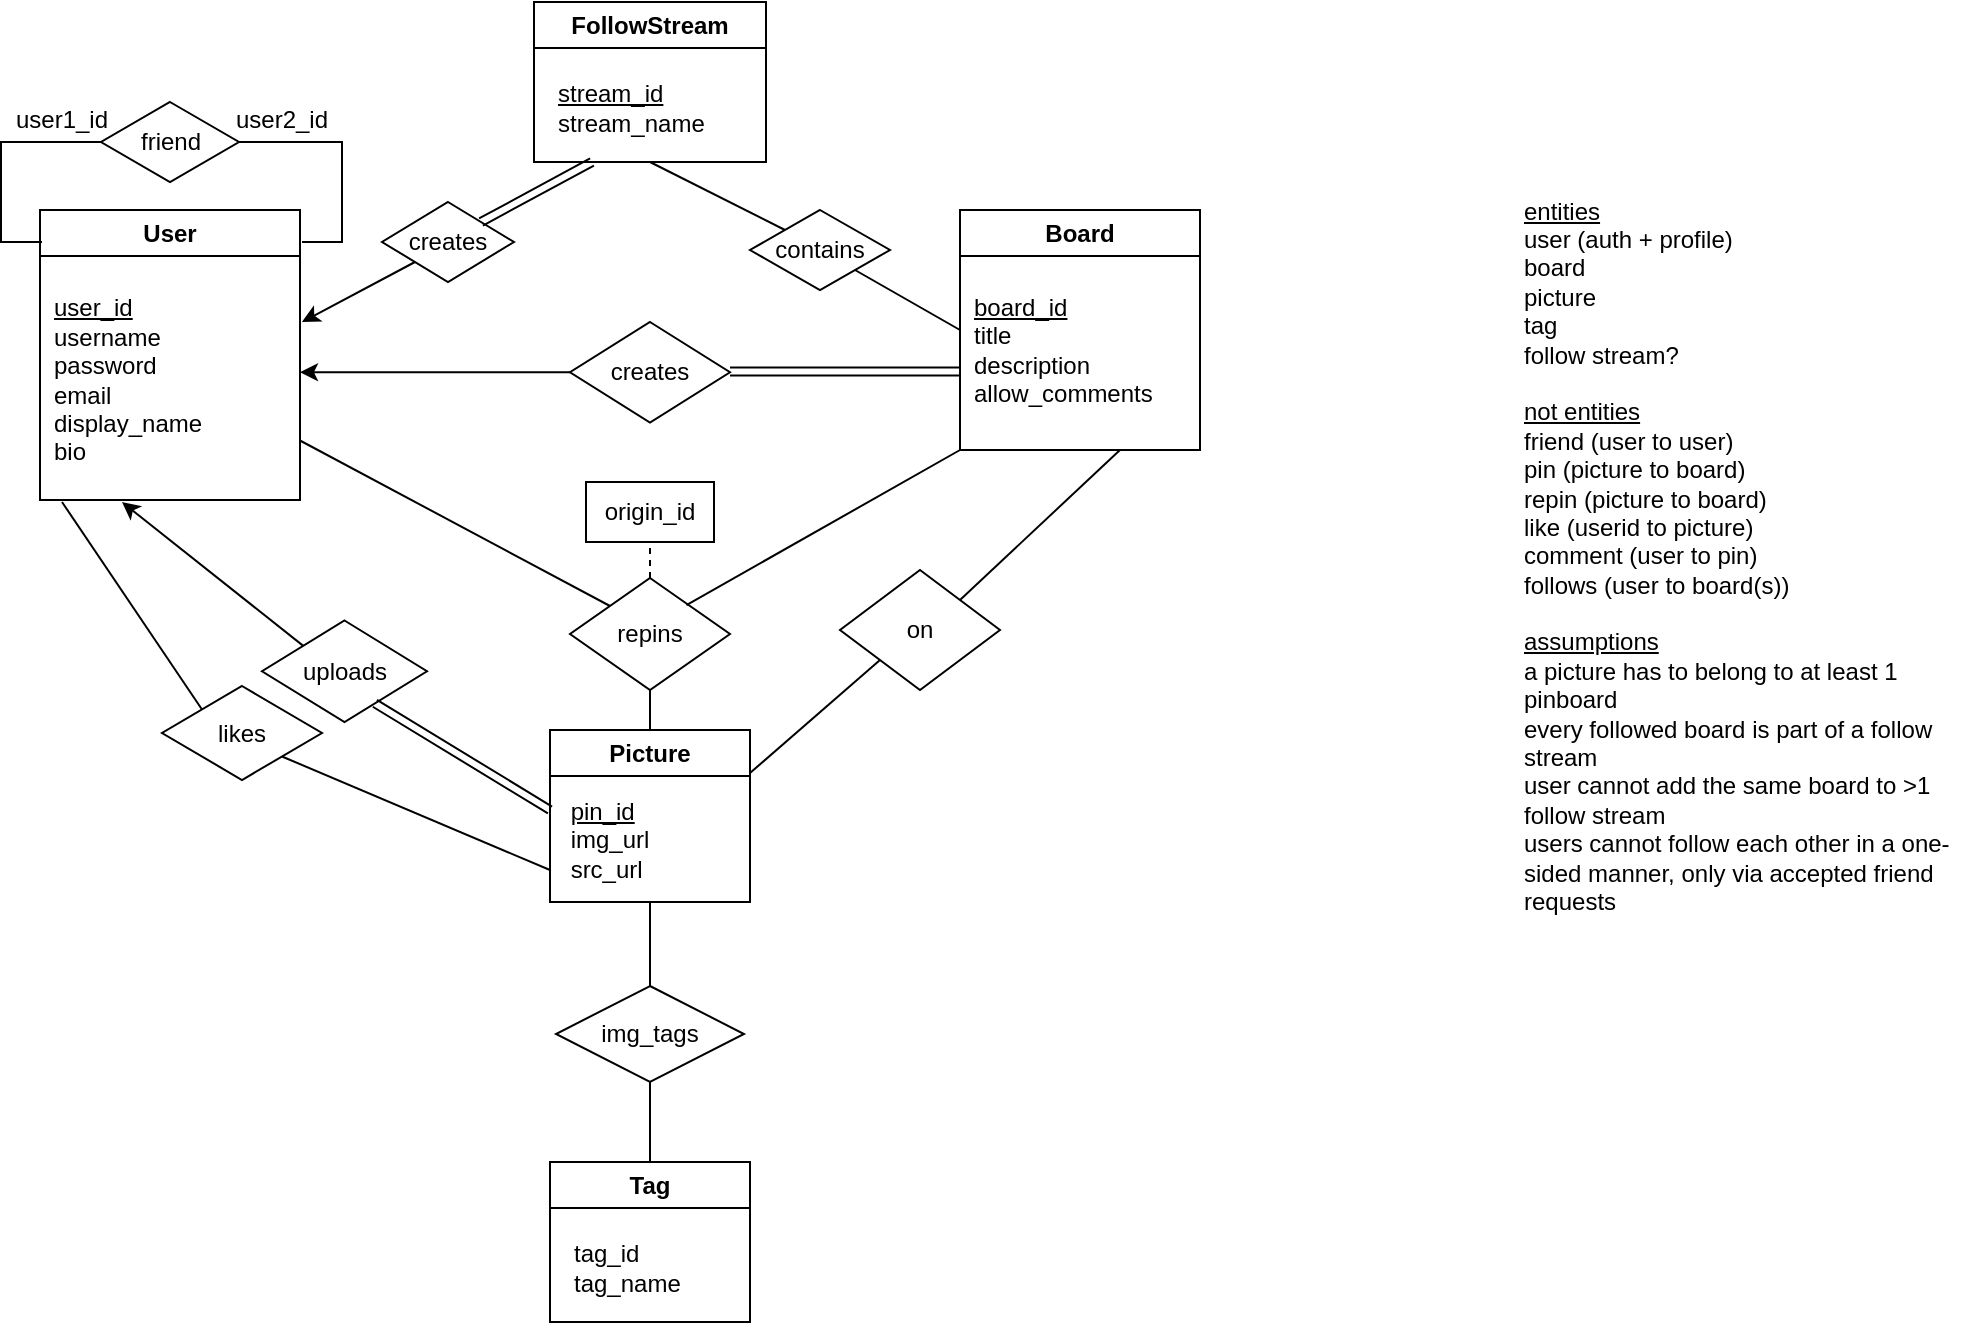 <mxfile version="26.2.14">
  <diagram name="Page-1" id="3-LG9dwTlO3D_g1bA_s6">
    <mxGraphModel dx="1185" dy="597" grid="1" gridSize="10" guides="1" tooltips="1" connect="1" arrows="1" fold="1" page="1" pageScale="1" pageWidth="850" pageHeight="1100" math="0" shadow="0">
      <root>
        <mxCell id="0" />
        <mxCell id="1" parent="0" />
        <mxCell id="E8KqtD-wp9KNVoSO8RtE-1" value="User" style="swimlane;whiteSpace=wrap;html=1;" vertex="1" parent="1">
          <mxGeometry x="139" y="194" width="130" height="145" as="geometry" />
        </mxCell>
        <mxCell id="E8KqtD-wp9KNVoSO8RtE-3" value="&lt;u&gt;user_id&lt;/u&gt;&lt;div&gt;username&lt;/div&gt;&lt;div&gt;password&lt;/div&gt;&lt;div&gt;&lt;span style=&quot;background-color: transparent; color: light-dark(rgb(0, 0, 0), rgb(255, 255, 255));&quot;&gt;email&lt;/span&gt;&lt;/div&gt;&lt;div&gt;&lt;span style=&quot;background-color: transparent; color: light-dark(rgb(0, 0, 0), rgb(255, 255, 255));&quot;&gt;display_name&lt;/span&gt;&lt;/div&gt;&lt;div&gt;&lt;span style=&quot;background-color: transparent; color: light-dark(rgb(0, 0, 0), rgb(255, 255, 255));&quot;&gt;bio&lt;/span&gt;&lt;/div&gt;" style="text;html=1;align=left;verticalAlign=middle;resizable=0;points=[];autosize=1;strokeColor=none;fillColor=none;" vertex="1" parent="E8KqtD-wp9KNVoSO8RtE-1">
          <mxGeometry x="5" y="35" width="100" height="100" as="geometry" />
        </mxCell>
        <mxCell id="E8KqtD-wp9KNVoSO8RtE-4" value="Board" style="swimlane;whiteSpace=wrap;html=1;" vertex="1" parent="1">
          <mxGeometry x="599" y="194" width="120" height="120" as="geometry" />
        </mxCell>
        <mxCell id="E8KqtD-wp9KNVoSO8RtE-5" value="&lt;u&gt;board_id&lt;/u&gt;&lt;div&gt;title&lt;/div&gt;&lt;div&gt;description&lt;/div&gt;&lt;div&gt;allow_comments&lt;/div&gt;" style="text;html=1;align=left;verticalAlign=middle;resizable=0;points=[];autosize=1;strokeColor=none;fillColor=none;" vertex="1" parent="E8KqtD-wp9KNVoSO8RtE-4">
          <mxGeometry x="5" y="35" width="110" height="70" as="geometry" />
        </mxCell>
        <mxCell id="E8KqtD-wp9KNVoSO8RtE-8" value="&lt;div&gt;&lt;u&gt;entities&lt;/u&gt;&lt;/div&gt;user (auth + profile)&lt;div&gt;board&lt;/div&gt;&lt;div&gt;picture&lt;/div&gt;&lt;div&gt;tag&lt;/div&gt;&lt;div&gt;&lt;span style=&quot;background-color: transparent; color: light-dark(rgb(0, 0, 0), rgb(255, 255, 255));&quot;&gt;follow stream?&lt;/span&gt;&lt;/div&gt;&lt;div&gt;&lt;br&gt;&lt;/div&gt;&lt;div&gt;&lt;u&gt;not entities&lt;/u&gt;&lt;/div&gt;&lt;div&gt;friend (user to user)&lt;/div&gt;&lt;div&gt;pin (picture to board)&lt;/div&gt;&lt;div&gt;repin (picture to board)&lt;/div&gt;&lt;div&gt;&lt;div style=&quot;--tw-scale-x: 1; --tw-scale-y: 1; --tw-pan-x: ; --tw-pan-y: ; --tw-pinch-zoom: ; --tw-scroll-snap-strictness: proximity; --tw-gradient-from-position: ; --tw-gradient-via-position: ; --tw-gradient-to-position: ; --tw-ordinal: ; --tw-slashed-zero: ; --tw-numeric-figure: ; --tw-numeric-spacing: ; --tw-numeric-fraction: ; --tw-ring-inset: ; --tw-ring-offset-width: 0px; --tw-ring-offset-color: light-dark(#fff, #000000); --tw-ring-color: rgb(59 130 246 / .5); --tw-ring-offset-shadow: 0 0 #0000; --tw-ring-shadow: 0 0 #0000; --tw-shadow: 0 0 #0000; --tw-shadow-colored: 0 0 #0000; --tw-blur: ; --tw-brightness: ; --tw-contrast: ; --tw-grayscale: ; --tw-hue-rotate: ; --tw-invert: ; --tw-saturate: ; --tw-sepia: ; --tw-drop-shadow: ; --tw-backdrop-blur: ; --tw-backdrop-brightness: ; --tw-backdrop-contrast: ; --tw-backdrop-grayscale: ; --tw-backdrop-hue-rotate: ; --tw-backdrop-invert: ; --tw-backdrop-opacity: ; --tw-backdrop-saturate: ; --tw-backdrop-sepia: ;&quot;&gt;like (userid to picture)&lt;/div&gt;&lt;/div&gt;&lt;div style=&quot;--tw-scale-x: 1; --tw-scale-y: 1; --tw-pan-x: ; --tw-pan-y: ; --tw-pinch-zoom: ; --tw-scroll-snap-strictness: proximity; --tw-gradient-from-position: ; --tw-gradient-via-position: ; --tw-gradient-to-position: ; --tw-ordinal: ; --tw-slashed-zero: ; --tw-numeric-figure: ; --tw-numeric-spacing: ; --tw-numeric-fraction: ; --tw-ring-inset: ; --tw-ring-offset-width: 0px; --tw-ring-offset-color: light-dark(#fff, #000000); --tw-ring-color: rgb(59 130 246 / .5); --tw-ring-offset-shadow: 0 0 #0000; --tw-ring-shadow: 0 0 #0000; --tw-shadow: 0 0 #0000; --tw-shadow-colored: 0 0 #0000; --tw-blur: ; --tw-brightness: ; --tw-contrast: ; --tw-grayscale: ; --tw-hue-rotate: ; --tw-invert: ; --tw-saturate: ; --tw-sepia: ; --tw-drop-shadow: ; --tw-backdrop-blur: ; --tw-backdrop-brightness: ; --tw-backdrop-contrast: ; --tw-backdrop-grayscale: ; --tw-backdrop-hue-rotate: ; --tw-backdrop-invert: ; --tw-backdrop-opacity: ; --tw-backdrop-saturate: ; --tw-backdrop-sepia: ;&quot;&gt;comment (user to pin)&lt;/div&gt;&lt;div style=&quot;--tw-scale-x: 1; --tw-scale-y: 1; --tw-pan-x: ; --tw-pan-y: ; --tw-pinch-zoom: ; --tw-scroll-snap-strictness: proximity; --tw-gradient-from-position: ; --tw-gradient-via-position: ; --tw-gradient-to-position: ; --tw-ordinal: ; --tw-slashed-zero: ; --tw-numeric-figure: ; --tw-numeric-spacing: ; --tw-numeric-fraction: ; --tw-ring-inset: ; --tw-ring-offset-width: 0px; --tw-ring-offset-color: light-dark(#fff, #000000); --tw-ring-color: rgb(59 130 246 / .5); --tw-ring-offset-shadow: 0 0 #0000; --tw-ring-shadow: 0 0 #0000; --tw-shadow: 0 0 #0000; --tw-shadow-colored: 0 0 #0000; --tw-blur: ; --tw-brightness: ; --tw-contrast: ; --tw-grayscale: ; --tw-hue-rotate: ; --tw-invert: ; --tw-saturate: ; --tw-sepia: ; --tw-drop-shadow: ; --tw-backdrop-blur: ; --tw-backdrop-brightness: ; --tw-backdrop-contrast: ; --tw-backdrop-grayscale: ; --tw-backdrop-hue-rotate: ; --tw-backdrop-invert: ; --tw-backdrop-opacity: ; --tw-backdrop-saturate: ; --tw-backdrop-sepia: ;&quot;&gt;follows (user to board(s))&lt;/div&gt;&lt;div&gt;&lt;br&gt;&lt;/div&gt;&lt;div&gt;&lt;u&gt;assumptions&lt;/u&gt;&lt;br&gt;a picture has to belong to at least 1 pinboard&lt;/div&gt;&lt;div&gt;every followed board is part of a follow stream&lt;/div&gt;&lt;div&gt;user cannot add the same board to &amp;gt;1 follow stream&lt;/div&gt;&lt;div&gt;users cannot follow each other in a one-sided manner, only via accepted friend requests&lt;/div&gt;" style="text;html=1;align=left;verticalAlign=middle;whiteSpace=wrap;rounded=0;" vertex="1" parent="1">
          <mxGeometry x="879" y="152" width="230" height="430" as="geometry" />
        </mxCell>
        <mxCell id="E8KqtD-wp9KNVoSO8RtE-9" value="Picture" style="swimlane;whiteSpace=wrap;html=1;" vertex="1" parent="1">
          <mxGeometry x="394" y="454" width="100" height="86" as="geometry" />
        </mxCell>
        <mxCell id="E8KqtD-wp9KNVoSO8RtE-10" value="&lt;div style=&quot;text-align: left;&quot;&gt;&lt;u&gt;pin_id&lt;/u&gt;&lt;/div&gt;&lt;div style=&quot;text-align: left;&quot;&gt;img_url&lt;/div&gt;&lt;div style=&quot;text-align: left;&quot;&gt;src_url&lt;/div&gt;" style="text;html=1;align=center;verticalAlign=middle;whiteSpace=wrap;rounded=0;" vertex="1" parent="E8KqtD-wp9KNVoSO8RtE-9">
          <mxGeometry y="25" width="60" height="60" as="geometry" />
        </mxCell>
        <mxCell id="E8KqtD-wp9KNVoSO8RtE-11" value="Tag" style="swimlane;whiteSpace=wrap;html=1;" vertex="1" parent="1">
          <mxGeometry x="394" y="670" width="100" height="80" as="geometry" />
        </mxCell>
        <mxCell id="E8KqtD-wp9KNVoSO8RtE-12" value="tag_id&lt;div&gt;tag_name&lt;/div&gt;" style="text;html=1;align=left;verticalAlign=middle;whiteSpace=wrap;rounded=0;" vertex="1" parent="E8KqtD-wp9KNVoSO8RtE-11">
          <mxGeometry x="10" y="38" width="60" height="30" as="geometry" />
        </mxCell>
        <mxCell id="E8KqtD-wp9KNVoSO8RtE-17" value="" style="edgeStyle=orthogonalEdgeStyle;rounded=0;orthogonalLoop=1;jettySize=auto;html=1;entryX=1;entryY=0.5;entryDx=0;entryDy=0;" edge="1" parent="1" source="E8KqtD-wp9KNVoSO8RtE-15">
          <mxGeometry relative="1" as="geometry">
            <mxPoint x="269" y="275.12" as="targetPoint" />
          </mxGeometry>
        </mxCell>
        <mxCell id="E8KqtD-wp9KNVoSO8RtE-15" value="creates" style="rhombus;whiteSpace=wrap;html=1;" vertex="1" parent="1">
          <mxGeometry x="404" y="250" width="80" height="50.25" as="geometry" />
        </mxCell>
        <mxCell id="E8KqtD-wp9KNVoSO8RtE-23" value="" style="endArrow=none;html=1;rounded=0;shape=link;" edge="1" parent="1">
          <mxGeometry width="50" height="50" relative="1" as="geometry">
            <mxPoint x="484" y="274.69" as="sourcePoint" />
            <mxPoint x="599" y="274.69" as="targetPoint" />
          </mxGeometry>
        </mxCell>
        <mxCell id="E8KqtD-wp9KNVoSO8RtE-24" value="on" style="rhombus;whiteSpace=wrap;html=1;" vertex="1" parent="1">
          <mxGeometry x="539" y="374" width="80" height="60" as="geometry" />
        </mxCell>
        <mxCell id="E8KqtD-wp9KNVoSO8RtE-25" value="" style="endArrow=none;html=1;rounded=0;entryX=0;entryY=1;entryDx=0;entryDy=0;exitX=1;exitY=0.25;exitDx=0;exitDy=0;" edge="1" parent="1" source="E8KqtD-wp9KNVoSO8RtE-9" target="E8KqtD-wp9KNVoSO8RtE-24">
          <mxGeometry width="50" height="50" relative="1" as="geometry">
            <mxPoint x="509" y="464" as="sourcePoint" />
            <mxPoint x="559" y="414" as="targetPoint" />
          </mxGeometry>
        </mxCell>
        <mxCell id="E8KqtD-wp9KNVoSO8RtE-26" value="" style="endArrow=none;html=1;rounded=0;exitX=1;exitY=0;exitDx=0;exitDy=0;" edge="1" parent="1" source="E8KqtD-wp9KNVoSO8RtE-24">
          <mxGeometry width="50" height="50" relative="1" as="geometry">
            <mxPoint x="469" y="444" as="sourcePoint" />
            <mxPoint x="679" y="314" as="targetPoint" />
          </mxGeometry>
        </mxCell>
        <mxCell id="E8KqtD-wp9KNVoSO8RtE-27" value="uploads" style="rhombus;whiteSpace=wrap;html=1;" vertex="1" parent="1">
          <mxGeometry x="250" y="399.25" width="82.5" height="50.75" as="geometry" />
        </mxCell>
        <mxCell id="E8KqtD-wp9KNVoSO8RtE-28" value="" style="endArrow=none;html=1;rounded=0;entryX=0.684;entryY=0.816;entryDx=0;entryDy=0;entryPerimeter=0;shape=link;exitX=0;exitY=0.25;exitDx=0;exitDy=0;" edge="1" parent="1" source="E8KqtD-wp9KNVoSO8RtE-10" target="E8KqtD-wp9KNVoSO8RtE-27">
          <mxGeometry width="50" height="50" relative="1" as="geometry">
            <mxPoint x="394" y="454" as="sourcePoint" />
            <mxPoint x="310" y="420" as="targetPoint" />
          </mxGeometry>
        </mxCell>
        <mxCell id="E8KqtD-wp9KNVoSO8RtE-29" value="" style="endArrow=classic;html=1;rounded=0;exitX=0;exitY=0;exitDx=0;exitDy=0;" edge="1" parent="1" source="E8KqtD-wp9KNVoSO8RtE-27">
          <mxGeometry width="50" height="50" relative="1" as="geometry">
            <mxPoint x="487.5" y="435.25" as="sourcePoint" />
            <mxPoint x="180" y="340" as="targetPoint" />
          </mxGeometry>
        </mxCell>
        <mxCell id="E8KqtD-wp9KNVoSO8RtE-30" value="friend" style="rhombus;whiteSpace=wrap;html=1;" vertex="1" parent="1">
          <mxGeometry x="169.5" y="140" width="69" height="40" as="geometry" />
        </mxCell>
        <mxCell id="E8KqtD-wp9KNVoSO8RtE-32" value="" style="endArrow=none;html=1;rounded=0;" edge="1" parent="1">
          <mxGeometry width="50" height="50" relative="1" as="geometry">
            <mxPoint x="238.5" y="160" as="sourcePoint" />
            <mxPoint x="270" y="210" as="targetPoint" />
            <Array as="points">
              <mxPoint x="290" y="160" />
              <mxPoint x="290" y="210" />
            </Array>
          </mxGeometry>
        </mxCell>
        <mxCell id="E8KqtD-wp9KNVoSO8RtE-33" value="" style="endArrow=none;html=1;rounded=0;" edge="1" parent="1">
          <mxGeometry width="50" height="50" relative="1" as="geometry">
            <mxPoint x="169.5" y="160" as="sourcePoint" />
            <mxPoint x="140" y="210" as="targetPoint" />
            <Array as="points">
              <mxPoint x="119.5" y="160" />
              <mxPoint x="119.5" y="210" />
            </Array>
          </mxGeometry>
        </mxCell>
        <mxCell id="E8KqtD-wp9KNVoSO8RtE-34" value="img_tags" style="rhombus;whiteSpace=wrap;html=1;" vertex="1" parent="1">
          <mxGeometry x="397" y="582" width="94" height="48" as="geometry" />
        </mxCell>
        <mxCell id="E8KqtD-wp9KNVoSO8RtE-35" value="" style="endArrow=none;html=1;rounded=0;entryX=0.5;entryY=1;entryDx=0;entryDy=0;" edge="1" parent="1" source="E8KqtD-wp9KNVoSO8RtE-34" target="E8KqtD-wp9KNVoSO8RtE-9">
          <mxGeometry width="50" height="50" relative="1" as="geometry">
            <mxPoint x="444" y="580" as="sourcePoint" />
            <mxPoint x="620" y="500" as="targetPoint" />
          </mxGeometry>
        </mxCell>
        <mxCell id="E8KqtD-wp9KNVoSO8RtE-36" value="" style="endArrow=none;html=1;rounded=0;exitX=0.5;exitY=1;exitDx=0;exitDy=0;entryX=0.5;entryY=0;entryDx=0;entryDy=0;" edge="1" parent="1" source="E8KqtD-wp9KNVoSO8RtE-34" target="E8KqtD-wp9KNVoSO8RtE-11">
          <mxGeometry width="50" height="50" relative="1" as="geometry">
            <mxPoint x="570" y="550" as="sourcePoint" />
            <mxPoint x="620" y="500" as="targetPoint" />
          </mxGeometry>
        </mxCell>
        <mxCell id="E8KqtD-wp9KNVoSO8RtE-41" value="repins" style="rhombus;whiteSpace=wrap;html=1;" vertex="1" parent="1">
          <mxGeometry x="404" y="378" width="80" height="56" as="geometry" />
        </mxCell>
        <mxCell id="E8KqtD-wp9KNVoSO8RtE-43" value="" style="endArrow=none;html=1;rounded=0;entryX=0;entryY=1;entryDx=0;entryDy=0;" edge="1" parent="1" target="E8KqtD-wp9KNVoSO8RtE-4">
          <mxGeometry width="50" height="50" relative="1" as="geometry">
            <mxPoint x="462.226" y="391.542" as="sourcePoint" />
            <mxPoint x="619" y="432" as="targetPoint" />
          </mxGeometry>
        </mxCell>
        <mxCell id="E8KqtD-wp9KNVoSO8RtE-44" value="" style="endArrow=none;html=1;rounded=0;entryX=1;entryY=1;entryDx=0;entryDy=0;exitX=0;exitY=0;exitDx=0;exitDy=0;" edge="1" parent="1" source="E8KqtD-wp9KNVoSO8RtE-41">
          <mxGeometry width="50" height="50" relative="1" as="geometry">
            <mxPoint x="365" y="399.25" as="sourcePoint" />
            <mxPoint x="269" y="309.25" as="targetPoint" />
          </mxGeometry>
        </mxCell>
        <mxCell id="E8KqtD-wp9KNVoSO8RtE-49" value="FollowStream" style="swimlane;whiteSpace=wrap;html=1;" vertex="1" parent="1">
          <mxGeometry x="386" y="90" width="116" height="80" as="geometry" />
        </mxCell>
        <mxCell id="E8KqtD-wp9KNVoSO8RtE-50" value="&lt;u&gt;stream_id&lt;/u&gt;&lt;div&gt;stream_name&lt;/div&gt;" style="text;html=1;align=left;verticalAlign=middle;resizable=0;points=[];autosize=1;strokeColor=none;fillColor=none;" vertex="1" parent="E8KqtD-wp9KNVoSO8RtE-49">
          <mxGeometry x="10" y="33" width="100" height="40" as="geometry" />
        </mxCell>
        <mxCell id="E8KqtD-wp9KNVoSO8RtE-51" value="creates" style="rhombus;whiteSpace=wrap;html=1;" vertex="1" parent="1">
          <mxGeometry x="310" y="190" width="66" height="40" as="geometry" />
        </mxCell>
        <mxCell id="E8KqtD-wp9KNVoSO8RtE-52" value="contains" style="rhombus;whiteSpace=wrap;html=1;" vertex="1" parent="1">
          <mxGeometry x="494" y="194" width="70" height="40" as="geometry" />
        </mxCell>
        <mxCell id="E8KqtD-wp9KNVoSO8RtE-53" value="" style="endArrow=none;html=1;rounded=0;exitX=0;exitY=0;exitDx=0;exitDy=0;entryX=0.5;entryY=1;entryDx=0;entryDy=0;" edge="1" parent="1" source="E8KqtD-wp9KNVoSO8RtE-52" target="E8KqtD-wp9KNVoSO8RtE-49">
          <mxGeometry width="50" height="50" relative="1" as="geometry">
            <mxPoint x="550" y="230" as="sourcePoint" />
            <mxPoint x="600" y="180" as="targetPoint" />
          </mxGeometry>
        </mxCell>
        <mxCell id="E8KqtD-wp9KNVoSO8RtE-54" value="" style="endArrow=none;html=1;rounded=0;exitX=1;exitY=1;exitDx=0;exitDy=0;entryX=0;entryY=0.5;entryDx=0;entryDy=0;" edge="1" parent="1" source="E8KqtD-wp9KNVoSO8RtE-52" target="E8KqtD-wp9KNVoSO8RtE-4">
          <mxGeometry width="50" height="50" relative="1" as="geometry">
            <mxPoint x="550" y="230" as="sourcePoint" />
            <mxPoint x="600" y="230" as="targetPoint" />
          </mxGeometry>
        </mxCell>
        <mxCell id="E8KqtD-wp9KNVoSO8RtE-55" value="" style="endArrow=none;html=1;rounded=0;exitX=1;exitY=0;exitDx=0;exitDy=0;entryX=0.25;entryY=1;entryDx=0;entryDy=0;shape=link;" edge="1" parent="1" source="E8KqtD-wp9KNVoSO8RtE-51" target="E8KqtD-wp9KNVoSO8RtE-49">
          <mxGeometry width="50" height="50" relative="1" as="geometry">
            <mxPoint x="410" y="244" as="sourcePoint" />
            <mxPoint x="460" y="194" as="targetPoint" />
          </mxGeometry>
        </mxCell>
        <mxCell id="E8KqtD-wp9KNVoSO8RtE-56" value="" style="endArrow=classic;html=1;rounded=0;exitX=0;exitY=1;exitDx=0;exitDy=0;" edge="1" parent="1" source="E8KqtD-wp9KNVoSO8RtE-51">
          <mxGeometry width="50" height="50" relative="1" as="geometry">
            <mxPoint x="550" y="230" as="sourcePoint" />
            <mxPoint x="270" y="250" as="targetPoint" />
          </mxGeometry>
        </mxCell>
        <mxCell id="E8KqtD-wp9KNVoSO8RtE-61" value="user1_id" style="text;html=1;align=center;verticalAlign=middle;whiteSpace=wrap;rounded=0;" vertex="1" parent="1">
          <mxGeometry x="120" y="134" width="60" height="30" as="geometry" />
        </mxCell>
        <mxCell id="E8KqtD-wp9KNVoSO8RtE-62" value="user2_id" style="text;html=1;align=center;verticalAlign=middle;whiteSpace=wrap;rounded=0;" vertex="1" parent="1">
          <mxGeometry x="230" y="134" width="60" height="30" as="geometry" />
        </mxCell>
        <mxCell id="E8KqtD-wp9KNVoSO8RtE-66" value="likes" style="rhombus;whiteSpace=wrap;html=1;" vertex="1" parent="1">
          <mxGeometry x="200" y="432" width="80" height="47" as="geometry" />
        </mxCell>
        <mxCell id="E8KqtD-wp9KNVoSO8RtE-67" value="" style="endArrow=none;html=1;rounded=0;exitX=0;exitY=0;exitDx=0;exitDy=0;" edge="1" parent="1" source="E8KqtD-wp9KNVoSO8RtE-66">
          <mxGeometry width="50" height="50" relative="1" as="geometry">
            <mxPoint x="355" y="364" as="sourcePoint" />
            <mxPoint x="150" y="340" as="targetPoint" />
          </mxGeometry>
        </mxCell>
        <mxCell id="E8KqtD-wp9KNVoSO8RtE-68" value="" style="endArrow=none;html=1;rounded=0;entryX=1;entryY=1;entryDx=0;entryDy=0;exitX=0;exitY=0.75;exitDx=0;exitDy=0;" edge="1" parent="1" source="E8KqtD-wp9KNVoSO8RtE-10" target="E8KqtD-wp9KNVoSO8RtE-66">
          <mxGeometry width="50" height="50" relative="1" as="geometry">
            <mxPoint x="441" y="447" as="sourcePoint" />
            <mxPoint x="491" y="397" as="targetPoint" />
          </mxGeometry>
        </mxCell>
        <mxCell id="E8KqtD-wp9KNVoSO8RtE-69" value="" style="endArrow=none;html=1;rounded=0;entryX=0.5;entryY=1;entryDx=0;entryDy=0;exitX=0.5;exitY=0;exitDx=0;exitDy=0;" edge="1" parent="1" source="E8KqtD-wp9KNVoSO8RtE-9" target="E8KqtD-wp9KNVoSO8RtE-41">
          <mxGeometry width="50" height="50" relative="1" as="geometry">
            <mxPoint x="550" y="380" as="sourcePoint" />
            <mxPoint x="600" y="330" as="targetPoint" />
          </mxGeometry>
        </mxCell>
        <mxCell id="E8KqtD-wp9KNVoSO8RtE-71" value="origin_id" style="rounded=0;whiteSpace=wrap;html=1;" vertex="1" parent="1">
          <mxGeometry x="412" y="330" width="64" height="30" as="geometry" />
        </mxCell>
        <mxCell id="E8KqtD-wp9KNVoSO8RtE-72" value="" style="endArrow=none;dashed=1;html=1;rounded=0;entryX=0.5;entryY=1;entryDx=0;entryDy=0;exitX=0.5;exitY=0;exitDx=0;exitDy=0;" edge="1" parent="1" source="E8KqtD-wp9KNVoSO8RtE-41" target="E8KqtD-wp9KNVoSO8RtE-71">
          <mxGeometry width="50" height="50" relative="1" as="geometry">
            <mxPoint x="550" y="420" as="sourcePoint" />
            <mxPoint x="600" y="370" as="targetPoint" />
          </mxGeometry>
        </mxCell>
      </root>
    </mxGraphModel>
  </diagram>
</mxfile>
